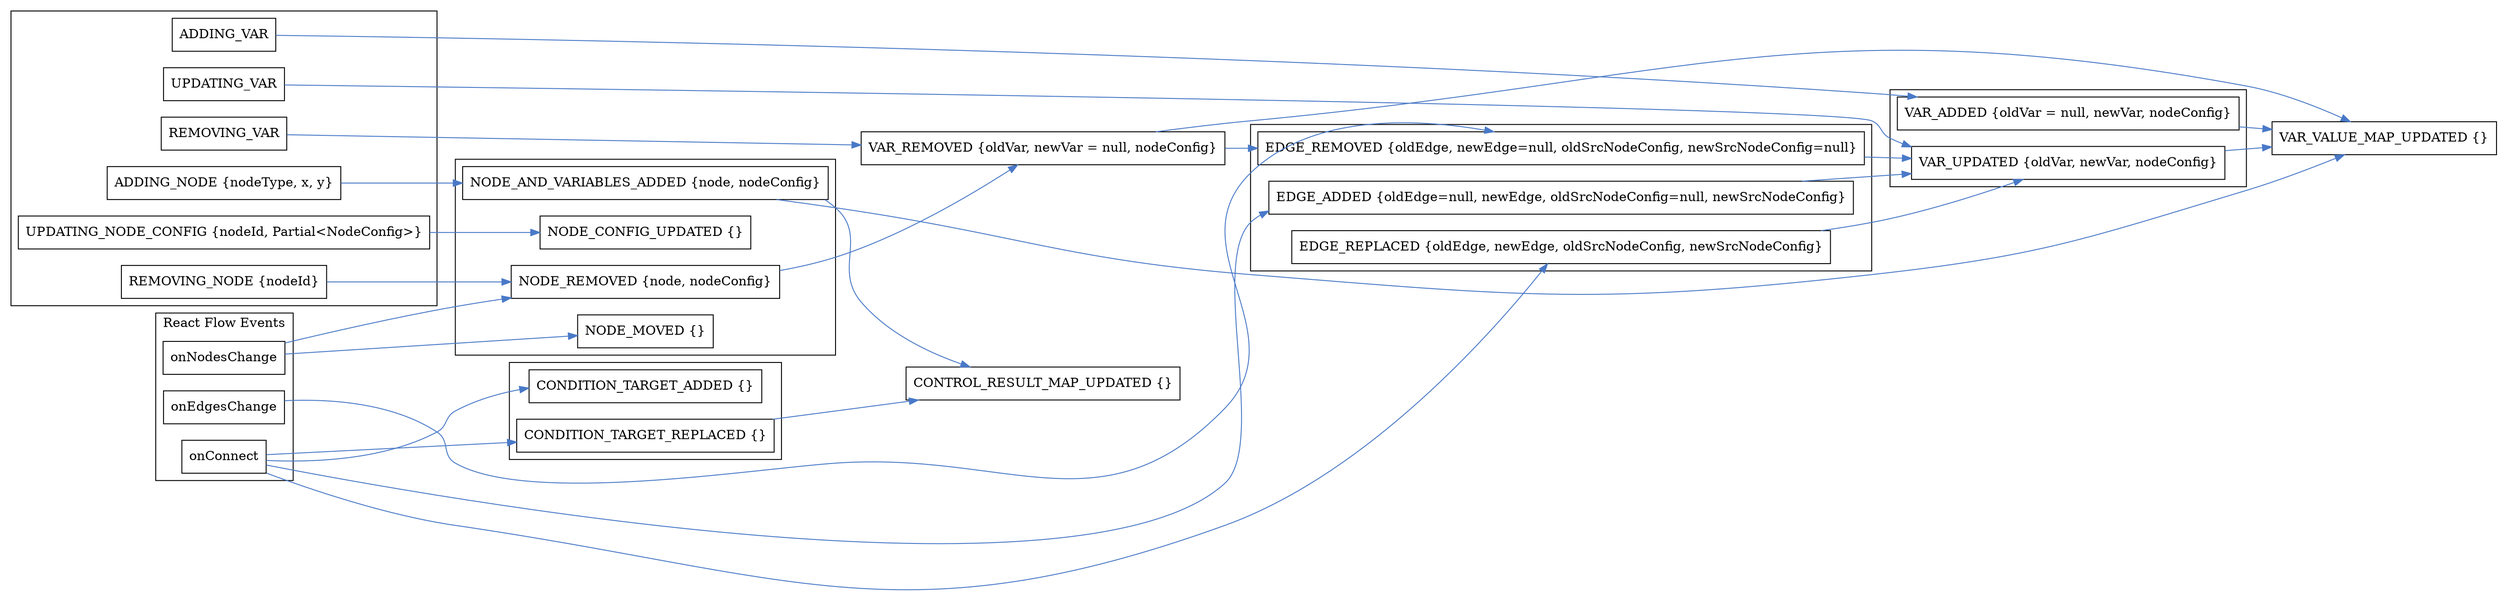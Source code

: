 digraph {
  rankdir = "LR";

  node [shape = "sqaure";];
  edge [color = "#4979c7";];

  onNodesChange -> NODE_REMOVED;
  NODE_REMOVED [label = "NODE_REMOVED {node, nodeConfig}";];
  onNodesChange -> NODE_MOVED;
  NODE_MOVED [label = "NODE_MOVED {}";];
  onEdgesChange -> EDGE_REMOVED;
  EDGE_REMOVED [label = "EDGE_REMOVED {oldEdge, newEdge=null, oldSrcNodeConfig, newSrcNodeConfig=null}";];
  onConnect -> EDGE_ADDED;
  EDGE_ADDED [label = "EDGE_ADDED {oldEdge=null, newEdge, oldSrcNodeConfig=null, newSrcNodeConfig}";];
  onConnect -> EDGE_REPLACED;
  EDGE_REPLACED [label = "EDGE_REPLACED {oldEdge, newEdge, oldSrcNodeConfig, newSrcNodeConfig}";];
  onConnect -> CONDITION_TARGET_ADDED;
  CONDITION_TARGET_ADDED [label = "CONDITION_TARGET_ADDED {}";];
  onConnect -> CONDITION_TARGET_REPLACED;
  CONDITION_TARGET_REPLACED [label = "CONDITION_TARGET_REPLACED {}";];

  ADDING_NODE -> NODE_AND_VARIABLES_ADDED;
  ADDING_NODE [label = "ADDING_NODE {nodeType, x, y}";];
  NODE_AND_VARIABLES_ADDED [label = "NODE_AND_VARIABLES_ADDED {node, nodeConfig}";];

  UPDATING_NODE_CONFIG -> NODE_CONFIG_UPDATED;
  UPDATING_NODE_CONFIG [label = "UPDATING_NODE_CONFIG {nodeId, Partial<NodeConfig>}";];
  NODE_CONFIG_UPDATED [label = "NODE_CONFIG_UPDATED {}";];
  REMOVING_NODE -> NODE_REMOVED;
  REMOVING_NODE [label = "REMOVING_NODE {nodeId}";];
  NODE_REMOVED [label = "NODE_REMOVED {node, nodeConfig}";];

  ADDING_VAR -> VAR_ADDED;
  VAR_ADDED [label = "VAR_ADDED {oldVar = null, newVar, nodeConfig}";];
  REMOVING_VAR -> VAR_REMOVED;
  VAR_REMOVED [label = "VAR_REMOVED {oldVar, newVar = null, nodeConfig}";];
  UPDATING_VAR -> VAR_UPDATED;
  VAR_UPDATED [label = "VAR_UPDATED {oldVar, newVar, nodeConfig}";];

  // Derived

  NODE_REMOVED -> VAR_REMOVED;
  NODE_AND_VARIABLES_ADDED -> VAR_VALUE_MAP_UPDATED;
  NODE_AND_VARIABLES_ADDED -> CONTROL_RESULT_MAP_UPDATED;

  VAR_REMOVED -> EDGE_REMOVED;

  {EDGE_ADDED EDGE_REPLACED EDGE_REMOVED} -> VAR_UPDATED;

  {VAR_ADDED VAR_UPDATED VAR_REMOVED} -> VAR_VALUE_MAP_UPDATED;

  VAR_VALUE_MAP_UPDATED [label = "VAR_VALUE_MAP_UPDATED {}";];

  CONDITION_TARGET_REPLACED -> CONTROL_RESULT_MAP_UPDATED;

  CONTROL_RESULT_MAP_UPDATED [label = "CONTROL_RESULT_MAP_UPDATED {}";];

  // For easier viewing

  subgraph cluster {
    label = "React Flow Events";
    onNodesChange;
    onEdgesChange;
    onConnect;
  }

  subgraph cluster_edge_node {
    ADDING_NODE;
    UPDATING_NODE_CONFIG;
    REMOVING_NODE;
    ADDING_VAR;
    UPDATING_VAR;
    REMOVING_VAR;
  }

  subgraph cluster_nodes {
    NODE_AND_VARIABLES_ADDED;
    NODE_MOVED;
    NODE_CONFIG_UPDATED;
    NODE_REMOVED;
  }

  subgraph cluster_edges {
    EDGE_ADDED;
    EDGE_REMOVED;
    EDGE_REPLACED;
  }

  subgraph cluster_controls {
    CONDITION_TARGET_ADDED;
    CONDITION_TARGET_REPLACED;
  }

  subgraph cluster_vars {
    VAR_ADDED;
    VAR_UPDATED;
  }
}
